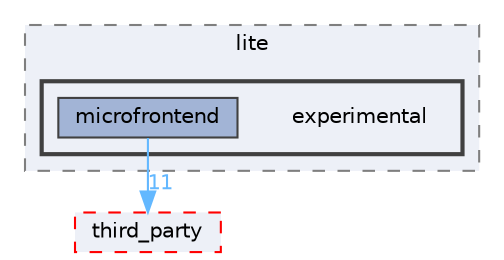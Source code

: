 digraph "Arduino/GetStartedWithMachineLearningOnArduino/tflite-micro-arduino-examples-main/src/tensorflow/lite/experimental"
{
 // LATEX_PDF_SIZE
  bgcolor="transparent";
  edge [fontname=Helvetica,fontsize=10,labelfontname=Helvetica,labelfontsize=10];
  node [fontname=Helvetica,fontsize=10,shape=box,height=0.2,width=0.4];
  compound=true
  subgraph clusterdir_1b0dbadbd3f4c97dd60e5ba16d3f4ccc {
    graph [ bgcolor="#edf0f7", pencolor="grey50", label="lite", fontname=Helvetica,fontsize=10 style="filled,dashed", URL="dir_1b0dbadbd3f4c97dd60e5ba16d3f4ccc.html",tooltip=""]
  subgraph clusterdir_d7ffa176c056d04953f0cb921876101f {
    graph [ bgcolor="#edf0f7", pencolor="grey25", label="", fontname=Helvetica,fontsize=10 style="filled,bold", URL="dir_d7ffa176c056d04953f0cb921876101f.html",tooltip=""]
    dir_d7ffa176c056d04953f0cb921876101f [shape=plaintext, label="experimental"];
  dir_79813f87acdc02d6402c4140671bcf56 [label="microfrontend", fillcolor="#a2b4d6", color="grey25", style="filled", URL="dir_79813f87acdc02d6402c4140671bcf56.html",tooltip=""];
  }
  }
  dir_132e7ec5e48d289908f71c63bf9105bc [label="third_party", fillcolor="#edf0f7", color="red", style="filled,dashed", URL="dir_132e7ec5e48d289908f71c63bf9105bc.html",tooltip=""];
  dir_79813f87acdc02d6402c4140671bcf56->dir_132e7ec5e48d289908f71c63bf9105bc [headlabel="11", labeldistance=1.5 headhref="dir_000194_000342.html" href="dir_000194_000342.html" color="steelblue1" fontcolor="steelblue1"];
}
